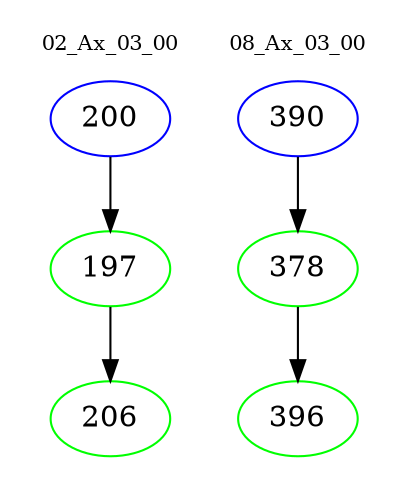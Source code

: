 digraph{
subgraph cluster_0 {
color = white
label = "02_Ax_03_00";
fontsize=10;
T0_200 [label="200", color="blue"]
T0_200 -> T0_197 [color="black"]
T0_197 [label="197", color="green"]
T0_197 -> T0_206 [color="black"]
T0_206 [label="206", color="green"]
}
subgraph cluster_1 {
color = white
label = "08_Ax_03_00";
fontsize=10;
T1_390 [label="390", color="blue"]
T1_390 -> T1_378 [color="black"]
T1_378 [label="378", color="green"]
T1_378 -> T1_396 [color="black"]
T1_396 [label="396", color="green"]
}
}
